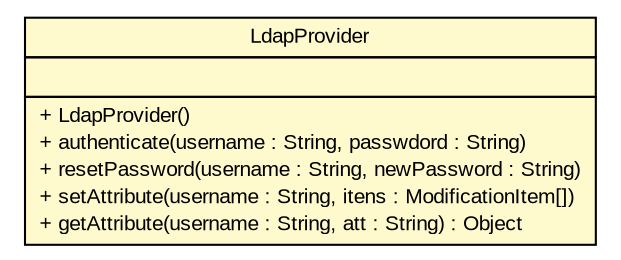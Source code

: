 #!/usr/local/bin/dot
#
# Class diagram 
# Generated by UMLGraph version R5_6 (http://www.umlgraph.org/)
#

digraph G {
	edge [fontname="arial",fontsize=10,labelfontname="arial",labelfontsize=10];
	node [fontname="arial",fontsize=10,shape=plaintext];
	nodesep=0.25;
	ranksep=0.5;
	// br.gov.to.sefaz.seg.business.authentication.provider.LdapProvider
	c106101 [label=<<table title="br.gov.to.sefaz.seg.business.authentication.provider.LdapProvider" border="0" cellborder="1" cellspacing="0" cellpadding="2" port="p" bgcolor="lemonChiffon" href="./LdapProvider.html">
		<tr><td><table border="0" cellspacing="0" cellpadding="1">
<tr><td align="center" balign="center"> LdapProvider </td></tr>
		</table></td></tr>
		<tr><td><table border="0" cellspacing="0" cellpadding="1">
<tr><td align="left" balign="left">  </td></tr>
		</table></td></tr>
		<tr><td><table border="0" cellspacing="0" cellpadding="1">
<tr><td align="left" balign="left"> + LdapProvider() </td></tr>
<tr><td align="left" balign="left"> + authenticate(username : String, passwdord : String) </td></tr>
<tr><td align="left" balign="left"> + resetPassword(username : String, newPassword : String) </td></tr>
<tr><td align="left" balign="left"> + setAttribute(username : String, itens : ModificationItem[]) </td></tr>
<tr><td align="left" balign="left"> + getAttribute(username : String, att : String) : Object </td></tr>
		</table></td></tr>
		</table>>, URL="./LdapProvider.html", fontname="arial", fontcolor="black", fontsize=10.0];
}

